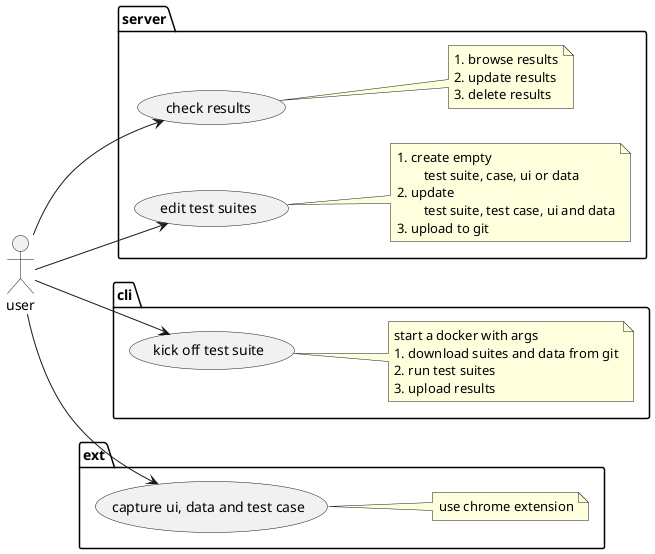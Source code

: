 @startuml
left to right direction
actor user as g
package server {
  usecase "check results" as UC5
  note right
    # browse results
    # update results
    # delete results
  end note
  usecase "edit test suites" as UC6
  note right
    # create empty
            test suite, case, ui or data
    # update
            test suite, test case, ui and data
    # upload to git
  end note
}
package cli {
  usecase "kick off test suite" as UC1
  note right
    start a docker with args
    # download suites and data from git
    # run test suites
    # upload results
  end note
}
package ext {
  usecase "capture ui, data and test case" as UC2
  note right
    use chrome extension
  end note
}
g --> UC1
g --> UC2
g --> UC5
g --> UC6
@enduml